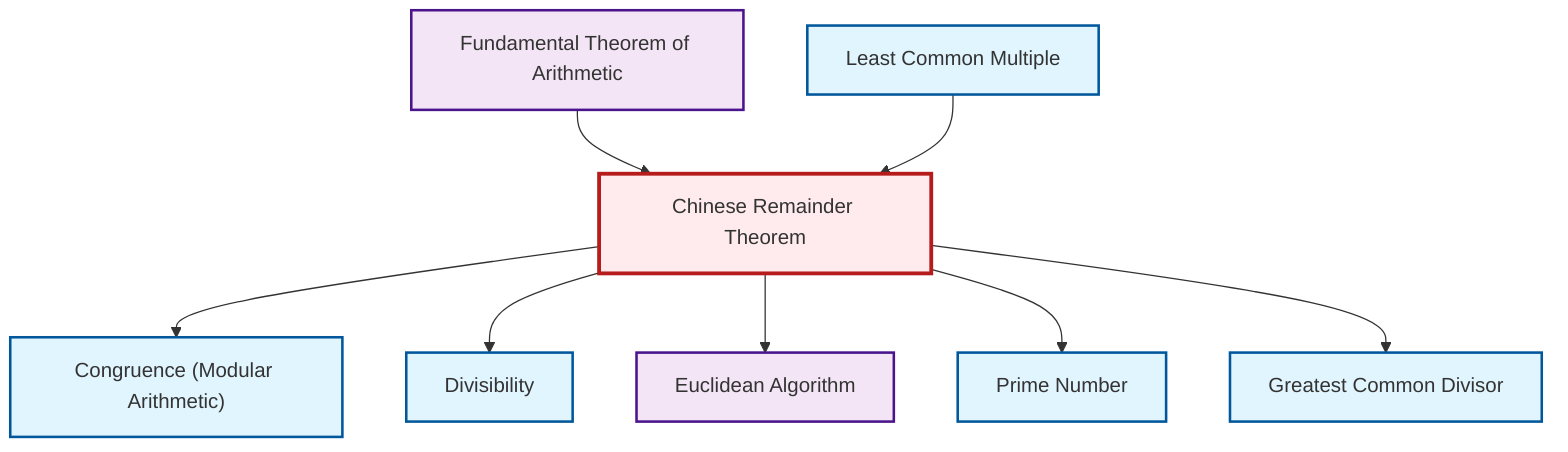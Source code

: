 graph TD
    classDef definition fill:#e1f5fe,stroke:#01579b,stroke-width:2px
    classDef theorem fill:#f3e5f5,stroke:#4a148c,stroke-width:2px
    classDef axiom fill:#fff3e0,stroke:#e65100,stroke-width:2px
    classDef example fill:#e8f5e9,stroke:#1b5e20,stroke-width:2px
    classDef current fill:#ffebee,stroke:#b71c1c,stroke-width:3px
    thm-fundamental-arithmetic["Fundamental Theorem of Arithmetic"]:::theorem
    thm-euclidean-algorithm["Euclidean Algorithm"]:::theorem
    def-prime["Prime Number"]:::definition
    def-congruence["Congruence (Modular Arithmetic)"]:::definition
    thm-chinese-remainder["Chinese Remainder Theorem"]:::theorem
    def-divisibility["Divisibility"]:::definition
    def-lcm["Least Common Multiple"]:::definition
    def-gcd["Greatest Common Divisor"]:::definition
    thm-fundamental-arithmetic --> thm-chinese-remainder
    thm-chinese-remainder --> def-congruence
    thm-chinese-remainder --> def-divisibility
    def-lcm --> thm-chinese-remainder
    thm-chinese-remainder --> thm-euclidean-algorithm
    thm-chinese-remainder --> def-prime
    thm-chinese-remainder --> def-gcd
    class thm-chinese-remainder current